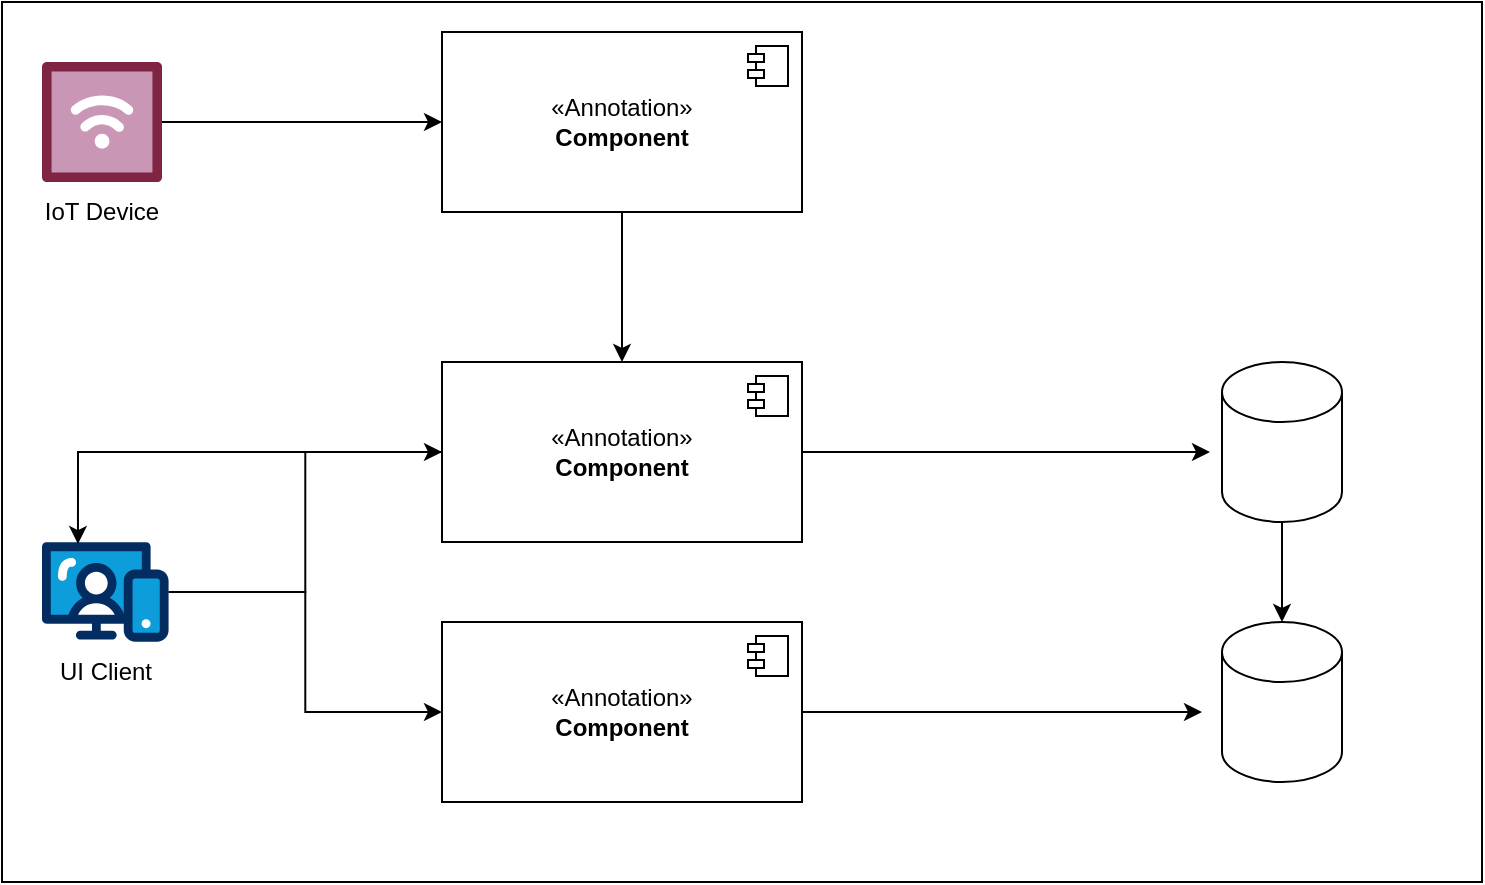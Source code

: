 <mxfile version="22.0.6" type="github">
  <diagram name="Page-1" id="3kHtIoUZKBWZ_jtWRq0K">
    <mxGraphModel dx="1434" dy="758" grid="1" gridSize="10" guides="1" tooltips="1" connect="1" arrows="1" fold="1" page="1" pageScale="1" pageWidth="827" pageHeight="1169" math="0" shadow="0">
      <root>
        <mxCell id="0" />
        <mxCell id="1" parent="0" />
        <mxCell id="DtUQo3EOM_BG8sWmRow4-35" value="" style="rounded=0;whiteSpace=wrap;html=1;" vertex="1" parent="1">
          <mxGeometry x="50" y="120" width="740" height="440" as="geometry" />
        </mxCell>
        <mxCell id="DtUQo3EOM_BG8sWmRow4-29" style="edgeStyle=orthogonalEdgeStyle;rounded=0;orthogonalLoop=1;jettySize=auto;html=1;entryX=0;entryY=0.5;entryDx=0;entryDy=0;" edge="1" parent="1" source="TheWxf2eowaco_qyXSHE-1" target="DtUQo3EOM_BG8sWmRow4-17">
          <mxGeometry relative="1" as="geometry" />
        </mxCell>
        <mxCell id="DtUQo3EOM_BG8sWmRow4-30" style="edgeStyle=orthogonalEdgeStyle;rounded=0;orthogonalLoop=1;jettySize=auto;html=1;entryX=0;entryY=0.5;entryDx=0;entryDy=0;" edge="1" parent="1" source="TheWxf2eowaco_qyXSHE-1" target="DtUQo3EOM_BG8sWmRow4-19">
          <mxGeometry relative="1" as="geometry" />
        </mxCell>
        <mxCell id="TheWxf2eowaco_qyXSHE-1" value="" style="verticalLabelPosition=bottom;aspect=fixed;html=1;shape=mxgraph.salesforce.web;" parent="1" vertex="1">
          <mxGeometry x="70" y="390" width="63.29" height="50" as="geometry" />
        </mxCell>
        <mxCell id="DtUQo3EOM_BG8sWmRow4-23" style="edgeStyle=orthogonalEdgeStyle;rounded=0;orthogonalLoop=1;jettySize=auto;html=1;entryX=0;entryY=0.5;entryDx=0;entryDy=0;" edge="1" parent="1" source="TheWxf2eowaco_qyXSHE-2" target="DtUQo3EOM_BG8sWmRow4-15">
          <mxGeometry relative="1" as="geometry" />
        </mxCell>
        <mxCell id="TheWxf2eowaco_qyXSHE-2" value="" style="verticalLabelPosition=bottom;aspect=fixed;html=1;shape=mxgraph.salesforce.iot;" parent="1" vertex="1">
          <mxGeometry x="70" y="150" width="60" height="60" as="geometry" />
        </mxCell>
        <mxCell id="TheWxf2eowaco_qyXSHE-3" value="IoT Device" style="text;html=1;strokeColor=none;fillColor=none;align=center;verticalAlign=middle;whiteSpace=wrap;rounded=0;" parent="1" vertex="1">
          <mxGeometry x="70" y="210" width="60" height="30" as="geometry" />
        </mxCell>
        <mxCell id="TheWxf2eowaco_qyXSHE-4" value="UI Client" style="text;html=1;strokeColor=none;fillColor=none;align=center;verticalAlign=middle;whiteSpace=wrap;rounded=0;" parent="1" vertex="1">
          <mxGeometry x="71.64" y="440" width="60" height="30" as="geometry" />
        </mxCell>
        <mxCell id="DtUQo3EOM_BG8sWmRow4-24" style="edgeStyle=orthogonalEdgeStyle;rounded=0;orthogonalLoop=1;jettySize=auto;html=1;exitX=0.5;exitY=1;exitDx=0;exitDy=0;entryX=0.5;entryY=0;entryDx=0;entryDy=0;" edge="1" parent="1" source="DtUQo3EOM_BG8sWmRow4-15" target="DtUQo3EOM_BG8sWmRow4-17">
          <mxGeometry relative="1" as="geometry" />
        </mxCell>
        <mxCell id="DtUQo3EOM_BG8sWmRow4-15" value="&amp;laquo;Annotation&amp;raquo;&lt;br/&gt;&lt;b&gt;Component&lt;/b&gt;" style="html=1;dropTarget=0;whiteSpace=wrap;" vertex="1" parent="1">
          <mxGeometry x="270" y="135" width="180" height="90" as="geometry" />
        </mxCell>
        <mxCell id="DtUQo3EOM_BG8sWmRow4-16" value="" style="shape=module;jettyWidth=8;jettyHeight=4;" vertex="1" parent="DtUQo3EOM_BG8sWmRow4-15">
          <mxGeometry x="1" width="20" height="20" relative="1" as="geometry">
            <mxPoint x="-27" y="7" as="offset" />
          </mxGeometry>
        </mxCell>
        <mxCell id="DtUQo3EOM_BG8sWmRow4-17" value="&amp;laquo;Annotation&amp;raquo;&lt;br/&gt;&lt;b&gt;Component&lt;/b&gt;" style="html=1;dropTarget=0;whiteSpace=wrap;" vertex="1" parent="1">
          <mxGeometry x="270" y="300" width="180" height="90" as="geometry" />
        </mxCell>
        <mxCell id="DtUQo3EOM_BG8sWmRow4-18" value="" style="shape=module;jettyWidth=8;jettyHeight=4;" vertex="1" parent="DtUQo3EOM_BG8sWmRow4-17">
          <mxGeometry x="1" width="20" height="20" relative="1" as="geometry">
            <mxPoint x="-27" y="7" as="offset" />
          </mxGeometry>
        </mxCell>
        <mxCell id="DtUQo3EOM_BG8sWmRow4-28" style="edgeStyle=orthogonalEdgeStyle;rounded=0;orthogonalLoop=1;jettySize=auto;html=1;" edge="1" parent="1" source="DtUQo3EOM_BG8sWmRow4-19">
          <mxGeometry relative="1" as="geometry">
            <mxPoint x="650" y="475" as="targetPoint" />
          </mxGeometry>
        </mxCell>
        <mxCell id="DtUQo3EOM_BG8sWmRow4-19" value="&amp;laquo;Annotation&amp;raquo;&lt;br/&gt;&lt;b&gt;Component&lt;/b&gt;" style="html=1;dropTarget=0;whiteSpace=wrap;" vertex="1" parent="1">
          <mxGeometry x="270" y="430" width="180" height="90" as="geometry" />
        </mxCell>
        <mxCell id="DtUQo3EOM_BG8sWmRow4-20" value="" style="shape=module;jettyWidth=8;jettyHeight=4;" vertex="1" parent="DtUQo3EOM_BG8sWmRow4-19">
          <mxGeometry x="1" width="20" height="20" relative="1" as="geometry">
            <mxPoint x="-27" y="7" as="offset" />
          </mxGeometry>
        </mxCell>
        <mxCell id="DtUQo3EOM_BG8sWmRow4-26" value="" style="edgeStyle=orthogonalEdgeStyle;rounded=0;orthogonalLoop=1;jettySize=auto;html=1;" edge="1" parent="1" source="DtUQo3EOM_BG8sWmRow4-21" target="DtUQo3EOM_BG8sWmRow4-22">
          <mxGeometry relative="1" as="geometry" />
        </mxCell>
        <mxCell id="DtUQo3EOM_BG8sWmRow4-21" value="" style="shape=cylinder3;whiteSpace=wrap;html=1;boundedLbl=1;backgroundOutline=1;size=15;" vertex="1" parent="1">
          <mxGeometry x="660" y="300" width="60" height="80" as="geometry" />
        </mxCell>
        <mxCell id="DtUQo3EOM_BG8sWmRow4-22" value="" style="shape=cylinder3;whiteSpace=wrap;html=1;boundedLbl=1;backgroundOutline=1;size=15;" vertex="1" parent="1">
          <mxGeometry x="660" y="430" width="60" height="80" as="geometry" />
        </mxCell>
        <mxCell id="DtUQo3EOM_BG8sWmRow4-25" style="edgeStyle=orthogonalEdgeStyle;rounded=0;orthogonalLoop=1;jettySize=auto;html=1;entryX=-0.1;entryY=0.563;entryDx=0;entryDy=0;entryPerimeter=0;" edge="1" parent="1" source="DtUQo3EOM_BG8sWmRow4-17" target="DtUQo3EOM_BG8sWmRow4-21">
          <mxGeometry relative="1" as="geometry" />
        </mxCell>
        <mxCell id="DtUQo3EOM_BG8sWmRow4-32" style="edgeStyle=orthogonalEdgeStyle;rounded=0;orthogonalLoop=1;jettySize=auto;html=1;entryX=0.284;entryY=0.017;entryDx=0;entryDy=0;entryPerimeter=0;" edge="1" parent="1" source="DtUQo3EOM_BG8sWmRow4-17" target="TheWxf2eowaco_qyXSHE-1">
          <mxGeometry relative="1" as="geometry" />
        </mxCell>
      </root>
    </mxGraphModel>
  </diagram>
</mxfile>
